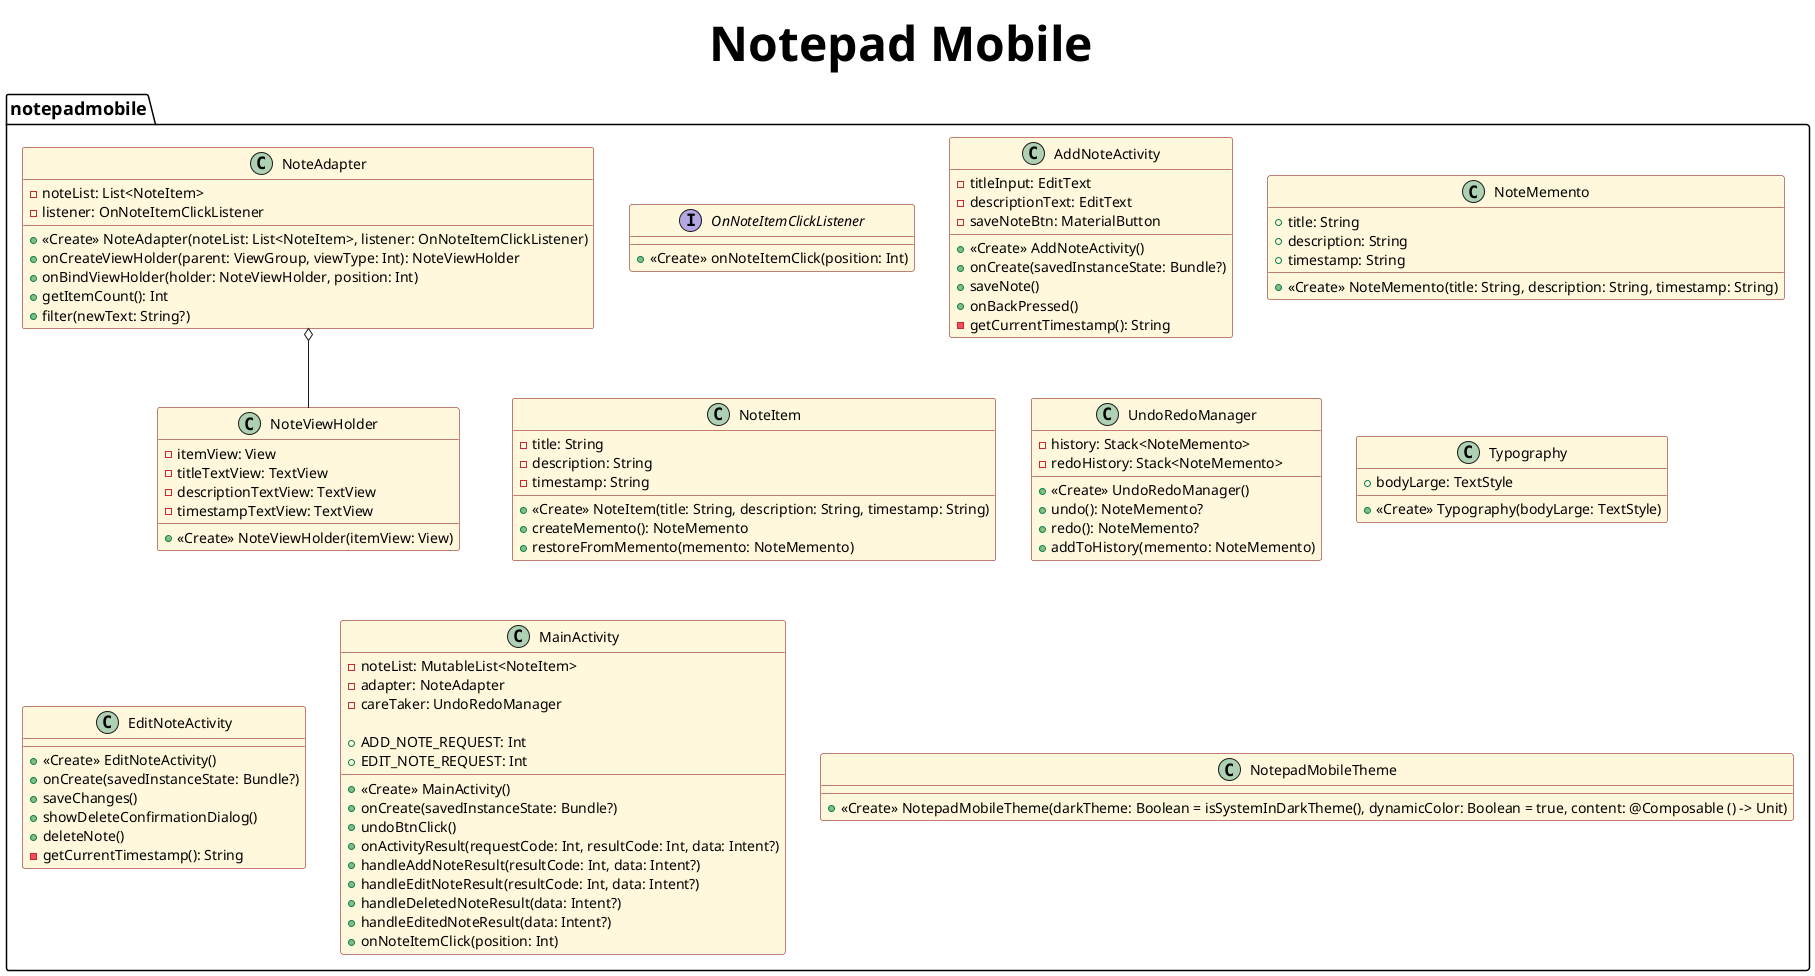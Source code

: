 @startuml

allowmixing

/' <style> '/
/' class { '/
/' /1' FontStyle bold '1/ '/
/' LineColor black '/
/' FontColor midnightblue '/
/' BackgroundColor oldlace '/
/' } '/
/' </style> '/

<style>
class {
/' FontStyle bold '/
BorderColor maroon
LineColor maroon
FontColor black
BackgroundColor cornsilk
}

title {
FontSize 48
FontStyle bold
}
package {
    FontSize 18
}
</style>

top to bottom direction

Title "Notepad Mobile"


package notepadmobile {
    class NoteAdapter {
        - noteList: List<NoteItem>
        - listener: OnNoteItemClickListener

        + <<Create>> NoteAdapter(noteList: List<NoteItem>, listener: OnNoteItemClickListener)
        + onCreateViewHolder(parent: ViewGroup, viewType: Int): NoteViewHolder
        + onBindViewHolder(holder: NoteViewHolder, position: Int)
        + getItemCount(): Int
        + filter(newText: String?)
    }

    class NoteViewHolder {
        - itemView: View
        - titleTextView: TextView
        - descriptionTextView: TextView
        - timestampTextView: TextView
        + <<Create>> NoteViewHolder(itemView: View)
    }

    interface OnNoteItemClickListener {
        + <<Create>> onNoteItemClick(position: Int)
    }

    class AddNoteActivity {
        - titleInput: EditText
        - descriptionText: EditText
        - saveNoteBtn: MaterialButton

        + <<Create>> AddNoteActivity()
        + onCreate(savedInstanceState: Bundle?)
        + saveNote()
        + onBackPressed()
        - getCurrentTimestamp(): String
    }

    class NoteMemento {
        + title: String
        + description: String
        + timestamp: String

        + <<Create>> NoteMemento(title: String, description: String, timestamp: String)
    }

    class NoteItem {
        - title: String
        - description: String
        - timestamp: String

        + <<Create>> NoteItem(title: String, description: String, timestamp: String)
        + createMemento(): NoteMemento
        + restoreFromMemento(memento: NoteMemento)
    }

    class UndoRedoManager {
        - history: Stack<NoteMemento>
        - redoHistory: Stack<NoteMemento>

        + <<Create>> UndoRedoManager()
        + undo(): NoteMemento?
        + redo(): NoteMemento?
        + addToHistory(memento: NoteMemento)
    }

    class Typography {
        + bodyLarge: TextStyle

        + <<Create>> Typography(bodyLarge: TextStyle)
    }

    class EditNoteActivity {
        + <<Create>> EditNoteActivity()
        + onCreate(savedInstanceState: Bundle?)
        + saveChanges()
        + showDeleteConfirmationDialog()
        + deleteNote()
        - getCurrentTimestamp(): String
    }

    class MainActivity {
        - noteList: MutableList<NoteItem>
        - adapter: NoteAdapter
        - careTaker: UndoRedoManager

        + <<Create>> MainActivity()
        + onCreate(savedInstanceState: Bundle?)
        + undoBtnClick()
        + onActivityResult(requestCode: Int, resultCode: Int, data: Intent?)
        + handleAddNoteResult(resultCode: Int, data: Intent?)
        + handleEditNoteResult(resultCode: Int, data: Intent?)
        + handleDeletedNoteResult(data: Intent?)
        + handleEditedNoteResult(data: Intent?)
        + onNoteItemClick(position: Int)
        + ADD_NOTE_REQUEST: Int
        + EDIT_NOTE_REQUEST: Int
    }

    class NotepadMobileTheme {
        + <<Create>> NotepadMobileTheme(darkTheme: Boolean = isSystemInDarkTheme(), dynamicColor: Boolean = true, content: @Composable () -> Unit)
    }

}

NoteAdapter	o--	NoteViewHolder

@enduml

